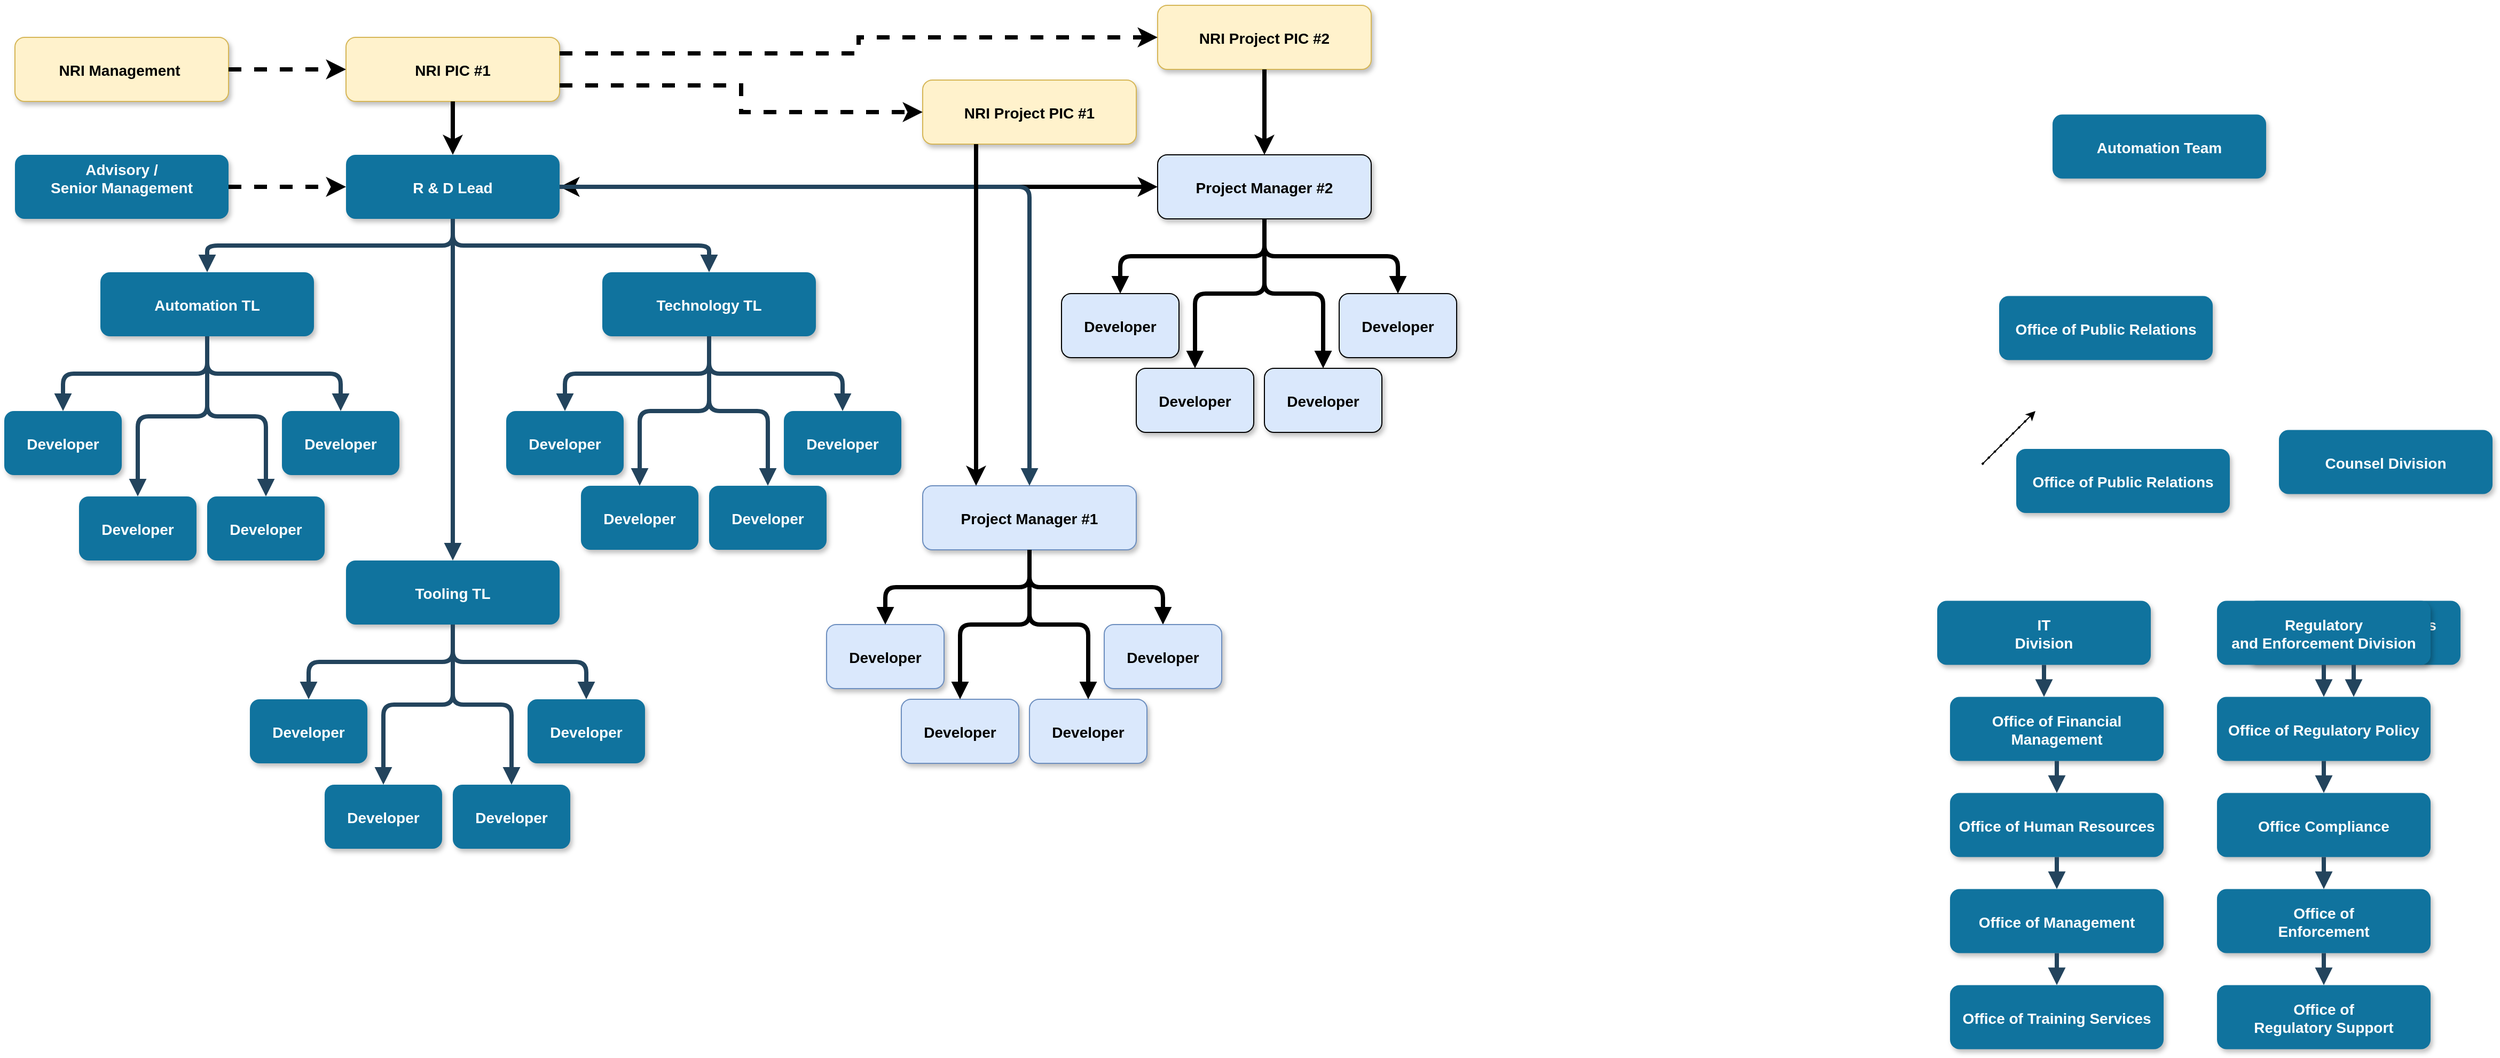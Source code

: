 <mxfile version="23.0.2" type="github">
  <diagram name="Page-1" id="97916047-d0de-89f5-080d-49f4d83e522f">
    <mxGraphModel dx="1500" dy="807" grid="1" gridSize="10" guides="1" tooltips="1" connect="1" arrows="1" fold="1" page="1" pageScale="1.5" pageWidth="1169" pageHeight="827" background="none" math="0" shadow="0">
      <root>
        <mxCell id="0" />
        <mxCell id="1" parent="0" />
        <mxCell id="D0tFQq6_KejYttDr2Z5K-110" value="" style="endArrow=classic;startArrow=classic;html=1;rounded=0;entryX=0;entryY=0.5;entryDx=0;entryDy=0;strokeWidth=4;exitX=1;exitY=0.5;exitDx=0;exitDy=0;" parent="1" source="2" target="D0tFQq6_KejYttDr2Z5K-99" edge="1">
          <mxGeometry width="50" height="50" relative="1" as="geometry">
            <mxPoint x="540" y="210" as="sourcePoint" />
            <mxPoint x="970" y="210" as="targetPoint" />
          </mxGeometry>
        </mxCell>
        <mxCell id="2" value="R &amp; D Lead" style="rounded=1;fillColor=#10739E;strokeColor=none;shadow=1;gradientColor=none;fontStyle=1;fontColor=#FFFFFF;fontSize=14;" parent="1" vertex="1">
          <mxGeometry x="330" y="170" width="200" height="60" as="geometry" />
        </mxCell>
        <mxCell id="3" value="Automation TL" style="rounded=1;fillColor=#10739E;strokeColor=none;shadow=1;gradientColor=none;fontStyle=1;fontColor=#FFFFFF;fontSize=14;" parent="1" vertex="1">
          <mxGeometry x="100" y="280" width="200" height="60" as="geometry" />
        </mxCell>
        <mxCell id="4" value="Automation Team" style="rounded=1;fillColor=#10739E;strokeColor=none;shadow=1;gradientColor=none;fontStyle=1;fontColor=#FFFFFF;fontSize=14;" parent="1" vertex="1">
          <mxGeometry x="1928" y="132.25" width="200" height="60" as="geometry" />
        </mxCell>
        <mxCell id="5" value="Office of Public Relations" style="rounded=1;fillColor=#10739E;strokeColor=none;shadow=1;gradientColor=none;fontStyle=1;fontColor=#FFFFFF;fontSize=14;" parent="1" vertex="1">
          <mxGeometry x="1894" y="445.5" width="200" height="60" as="geometry" />
        </mxCell>
        <mxCell id="6" value="Counsel Division" style="rounded=1;fillColor=#10739E;strokeColor=none;shadow=1;gradientColor=none;fontStyle=1;fontColor=#FFFFFF;fontSize=14;" parent="1" vertex="1">
          <mxGeometry x="2140" y="427.75" width="200" height="60" as="geometry" />
        </mxCell>
        <mxCell id="D0tFQq6_KejYttDr2Z5K-58" style="edgeStyle=orthogonalEdgeStyle;rounded=0;orthogonalLoop=1;jettySize=auto;html=1;exitX=1;exitY=0.5;exitDx=0;exitDy=0;entryX=0;entryY=0.5;entryDx=0;entryDy=0;strokeWidth=4;dashed=1;" parent="1" source="7" target="2" edge="1">
          <mxGeometry relative="1" as="geometry" />
        </mxCell>
        <mxCell id="7" value="Advisory / &#xa;Senior Management&#xa;" style="rounded=1;fillColor=#10739E;strokeColor=none;shadow=1;gradientColor=none;fontStyle=1;fontColor=#FFFFFF;fontSize=14;" parent="1" vertex="1">
          <mxGeometry x="20" y="170" width="200" height="60" as="geometry" />
        </mxCell>
        <mxCell id="8" value="Developer" style="rounded=1;fillColor=#10739E;strokeColor=none;shadow=1;gradientColor=none;fontStyle=1;fontColor=#FFFFFF;fontSize=14;" parent="1" vertex="1">
          <mxGeometry x="10" y="410" width="110" height="60" as="geometry" />
        </mxCell>
        <mxCell id="13" value="IT&#xa;Division" style="rounded=1;fillColor=#10739E;strokeColor=none;shadow=1;gradientColor=none;fontStyle=1;fontColor=#FFFFFF;fontSize=14;" parent="1" vertex="1">
          <mxGeometry x="1820" y="587.75" width="200" height="60" as="geometry" />
        </mxCell>
        <mxCell id="18" value="Management Programs &#xa;Division" style="rounded=1;fillColor=#10739E;strokeColor=none;shadow=1;gradientColor=none;fontStyle=1;fontColor=#FFFFFF;fontSize=14;" parent="1" vertex="1">
          <mxGeometry x="2110" y="587.75" width="200" height="60" as="geometry" />
        </mxCell>
        <mxCell id="19" value="Office of Financial &#xa;Management" style="rounded=1;fillColor=#10739E;strokeColor=none;shadow=1;gradientColor=none;fontStyle=1;fontColor=#FFFFFF;fontSize=14;" parent="1" vertex="1">
          <mxGeometry x="1832" y="677.75" width="200" height="60" as="geometry" />
        </mxCell>
        <mxCell id="20" value="Office of Human Resources" style="rounded=1;fillColor=#10739E;strokeColor=none;shadow=1;gradientColor=none;fontStyle=1;fontColor=#FFFFFF;fontSize=14;" parent="1" vertex="1">
          <mxGeometry x="1832" y="767.75" width="200" height="60" as="geometry" />
        </mxCell>
        <mxCell id="21" value="Office of Management " style="rounded=1;fillColor=#10739E;strokeColor=none;shadow=1;gradientColor=none;fontStyle=1;fontColor=#FFFFFF;fontSize=14;" parent="1" vertex="1">
          <mxGeometry x="1832" y="857.75" width="200" height="60" as="geometry" />
        </mxCell>
        <mxCell id="22" value="Office of Training Services" style="rounded=1;fillColor=#10739E;strokeColor=none;shadow=1;gradientColor=none;fontStyle=1;fontColor=#FFFFFF;fontSize=14;" parent="1" vertex="1">
          <mxGeometry x="1832" y="947.75" width="200" height="60" as="geometry" />
        </mxCell>
        <mxCell id="23" value="Regulatory &#xa;and Enforcement Division" style="rounded=1;fillColor=#10739E;strokeColor=none;shadow=1;gradientColor=none;fontStyle=1;fontColor=#FFFFFF;fontSize=14;" parent="1" vertex="1">
          <mxGeometry x="2082" y="587.75" width="200" height="60" as="geometry" />
        </mxCell>
        <mxCell id="24" value="Office of Regulatory Policy" style="rounded=1;fillColor=#10739E;strokeColor=none;shadow=1;gradientColor=none;fontStyle=1;fontColor=#FFFFFF;fontSize=14;" parent="1" vertex="1">
          <mxGeometry x="2082" y="677.75" width="200" height="60" as="geometry" />
        </mxCell>
        <mxCell id="25" value="Office Compliance" style="rounded=1;fillColor=#10739E;strokeColor=none;shadow=1;gradientColor=none;fontStyle=1;fontColor=#FFFFFF;fontSize=14;" parent="1" vertex="1">
          <mxGeometry x="2082" y="767.75" width="200" height="60" as="geometry" />
        </mxCell>
        <mxCell id="26" value="Office of &#xa;Enforcement" style="rounded=1;fillColor=#10739E;strokeColor=none;shadow=1;gradientColor=none;fontStyle=1;fontColor=#FFFFFF;fontSize=14;" parent="1" vertex="1">
          <mxGeometry x="2082" y="857.75" width="200" height="60" as="geometry" />
        </mxCell>
        <mxCell id="27" value="Office of&#xa; Regulatory Support" style="rounded=1;fillColor=#10739E;strokeColor=none;shadow=1;gradientColor=none;fontStyle=1;fontColor=#FFFFFF;fontSize=14;" parent="1" vertex="1">
          <mxGeometry x="2082" y="947.75" width="200" height="60" as="geometry" />
        </mxCell>
        <mxCell id="29" value="" style="edgeStyle=elbowEdgeStyle;elbow=vertical;strokeWidth=4;endArrow=block;endFill=1;fontStyle=1;strokeColor=#23445D;" parent="1" source="2" target="3" edge="1">
          <mxGeometry x="22" y="165.5" width="100" height="100" as="geometry">
            <mxPoint x="22" y="265.5" as="sourcePoint" />
            <mxPoint x="122" y="165.5" as="targetPoint" />
          </mxGeometry>
        </mxCell>
        <mxCell id="30" value="" style="edgeStyle=elbowEdgeStyle;elbow=vertical;strokeWidth=4;endArrow=block;endFill=1;fontStyle=1;strokeColor=#23445D;entryX=0.5;entryY=0;entryDx=0;entryDy=0;exitX=0.5;exitY=1;exitDx=0;exitDy=0;" parent="1" source="3" target="D0tFQq6_KejYttDr2Z5K-66" edge="1">
          <mxGeometry x="22" y="165.5" width="100" height="100" as="geometry">
            <mxPoint x="220" y="360" as="sourcePoint" />
            <mxPoint x="512" y="425.5" as="targetPoint" />
          </mxGeometry>
        </mxCell>
        <mxCell id="42" value="" style="edgeStyle=elbowEdgeStyle;elbow=vertical;strokeWidth=4;endArrow=block;endFill=1;fontStyle=1;strokeColor=#23445D;" parent="1" source="13" edge="1">
          <mxGeometry x="62" y="165.5" width="100" height="100" as="geometry">
            <mxPoint x="1330" y="237.75" as="sourcePoint" />
            <mxPoint x="1920" y="677.75" as="targetPoint" />
          </mxGeometry>
        </mxCell>
        <mxCell id="46" value="" style="edgeStyle=elbowEdgeStyle;elbow=vertical;strokeWidth=4;endArrow=block;endFill=1;fontStyle=1;strokeColor=#23445D;" parent="1" source="18" edge="1">
          <mxGeometry x="72" y="165.5" width="100" height="100" as="geometry">
            <mxPoint x="1340" y="237.75" as="sourcePoint" />
            <mxPoint x="2210" y="677.75" as="targetPoint" />
          </mxGeometry>
        </mxCell>
        <mxCell id="47" value="" style="edgeStyle=elbowEdgeStyle;elbow=vertical;strokeWidth=4;endArrow=block;endFill=1;fontStyle=1;strokeColor=#23445D;" parent="1" source="19" target="20" edge="1">
          <mxGeometry x="72" y="175.5" width="100" height="100" as="geometry">
            <mxPoint x="1062" y="247.75" as="sourcePoint" />
            <mxPoint x="1162" y="147.75" as="targetPoint" />
          </mxGeometry>
        </mxCell>
        <mxCell id="48" value="" style="edgeStyle=elbowEdgeStyle;elbow=vertical;strokeWidth=4;endArrow=block;endFill=1;fontStyle=1;strokeColor=#23445D;" parent="1" source="20" target="21" edge="1">
          <mxGeometry x="72" y="185.5" width="100" height="100" as="geometry">
            <mxPoint x="1062" y="257.75" as="sourcePoint" />
            <mxPoint x="1162" y="157.75" as="targetPoint" />
          </mxGeometry>
        </mxCell>
        <mxCell id="49" value="" style="edgeStyle=elbowEdgeStyle;elbow=vertical;strokeWidth=4;endArrow=block;endFill=1;fontStyle=1;strokeColor=#23445D;" parent="1" source="21" target="22" edge="1">
          <mxGeometry x="72" y="195.5" width="100" height="100" as="geometry">
            <mxPoint x="1062" y="267.75" as="sourcePoint" />
            <mxPoint x="1162" y="167.75" as="targetPoint" />
          </mxGeometry>
        </mxCell>
        <mxCell id="50" value="" style="edgeStyle=elbowEdgeStyle;elbow=vertical;strokeWidth=4;endArrow=block;endFill=1;fontStyle=1;strokeColor=#23445D;" parent="1" source="23" target="24" edge="1">
          <mxGeometry x="72" y="165.5" width="100" height="100" as="geometry">
            <mxPoint x="1062" y="237.75" as="sourcePoint" />
            <mxPoint x="1162" y="137.75" as="targetPoint" />
          </mxGeometry>
        </mxCell>
        <mxCell id="51" value="" style="edgeStyle=elbowEdgeStyle;elbow=vertical;strokeWidth=4;endArrow=block;endFill=1;fontStyle=1;strokeColor=#23445D;" parent="1" source="24" target="25" edge="1">
          <mxGeometry x="72" y="175.5" width="100" height="100" as="geometry">
            <mxPoint x="1062" y="247.75" as="sourcePoint" />
            <mxPoint x="1162" y="147.75" as="targetPoint" />
          </mxGeometry>
        </mxCell>
        <mxCell id="52" value="" style="edgeStyle=elbowEdgeStyle;elbow=vertical;strokeWidth=4;endArrow=block;endFill=1;fontStyle=1;strokeColor=#23445D;" parent="1" source="25" target="26" edge="1">
          <mxGeometry x="72" y="185.5" width="100" height="100" as="geometry">
            <mxPoint x="1062" y="257.75" as="sourcePoint" />
            <mxPoint x="1162" y="157.75" as="targetPoint" />
          </mxGeometry>
        </mxCell>
        <mxCell id="53" value="" style="edgeStyle=elbowEdgeStyle;elbow=vertical;strokeWidth=4;endArrow=block;endFill=1;fontStyle=1;strokeColor=#23445D;" parent="1" source="26" target="27" edge="1">
          <mxGeometry x="72" y="195.5" width="100" height="100" as="geometry">
            <mxPoint x="1062" y="267.75" as="sourcePoint" />
            <mxPoint x="1162" y="167.75" as="targetPoint" />
          </mxGeometry>
        </mxCell>
        <mxCell id="D0tFQq6_KejYttDr2Z5K-56" value="" style="endArrow=classic;html=1;rounded=0;" parent="1" edge="1">
          <mxGeometry width="50" height="50" relative="1" as="geometry">
            <mxPoint x="1862" y="460" as="sourcePoint" />
            <mxPoint x="1912" y="410" as="targetPoint" />
          </mxGeometry>
        </mxCell>
        <mxCell id="D0tFQq6_KejYttDr2Z5K-57" value="" style="endArrow=none;dashed=1;html=1;dashPattern=1 3;strokeWidth=2;rounded=0;" parent="1" edge="1">
          <mxGeometry width="50" height="50" relative="1" as="geometry">
            <mxPoint x="1862" y="460" as="sourcePoint" />
            <mxPoint x="1912" y="410" as="targetPoint" />
          </mxGeometry>
        </mxCell>
        <mxCell id="D0tFQq6_KejYttDr2Z5K-60" value="Office of Public Relations" style="rounded=1;fillColor=#10739E;strokeColor=none;shadow=1;gradientColor=none;fontStyle=1;fontColor=#FFFFFF;fontSize=14;" parent="1" vertex="1">
          <mxGeometry x="1878" y="302.25" width="200" height="60" as="geometry" />
        </mxCell>
        <mxCell id="D0tFQq6_KejYttDr2Z5K-63" value="Developer" style="rounded=1;fillColor=#10739E;strokeColor=none;shadow=1;gradientColor=none;fontStyle=1;fontColor=#FFFFFF;fontSize=14;" parent="1" vertex="1">
          <mxGeometry x="80" y="490" width="110" height="60" as="geometry" />
        </mxCell>
        <mxCell id="D0tFQq6_KejYttDr2Z5K-64" value="Developer" style="rounded=1;fillColor=#10739E;strokeColor=none;shadow=1;gradientColor=none;fontStyle=1;fontColor=#FFFFFF;fontSize=14;" parent="1" vertex="1">
          <mxGeometry x="200" y="490" width="110" height="60" as="geometry" />
        </mxCell>
        <mxCell id="D0tFQq6_KejYttDr2Z5K-66" value="Developer" style="rounded=1;fillColor=#10739E;strokeColor=none;shadow=1;gradientColor=none;fontStyle=1;fontColor=#FFFFFF;fontSize=14;" parent="1" vertex="1">
          <mxGeometry x="270" y="410" width="110" height="60" as="geometry" />
        </mxCell>
        <mxCell id="D0tFQq6_KejYttDr2Z5K-67" value="" style="edgeStyle=elbowEdgeStyle;elbow=vertical;strokeWidth=4;endArrow=block;endFill=1;fontStyle=1;strokeColor=#23445D;entryX=0.5;entryY=0;entryDx=0;entryDy=0;exitX=0.5;exitY=1;exitDx=0;exitDy=0;" parent="1" source="3" target="D0tFQq6_KejYttDr2Z5K-64" edge="1">
          <mxGeometry x="22" y="165.5" width="100" height="100" as="geometry">
            <mxPoint x="190" y="350" as="sourcePoint" />
            <mxPoint x="437" y="420" as="targetPoint" />
          </mxGeometry>
        </mxCell>
        <mxCell id="D0tFQq6_KejYttDr2Z5K-68" value="" style="edgeStyle=elbowEdgeStyle;elbow=vertical;strokeWidth=4;endArrow=block;endFill=1;fontStyle=1;strokeColor=#23445D;entryX=0.5;entryY=0;entryDx=0;entryDy=0;exitX=0.5;exitY=1;exitDx=0;exitDy=0;" parent="1" source="3" target="D0tFQq6_KejYttDr2Z5K-63" edge="1">
          <mxGeometry x="22" y="165.5" width="100" height="100" as="geometry">
            <mxPoint x="-40" y="340" as="sourcePoint" />
            <mxPoint x="207" y="410" as="targetPoint" />
          </mxGeometry>
        </mxCell>
        <mxCell id="D0tFQq6_KejYttDr2Z5K-69" value="" style="edgeStyle=elbowEdgeStyle;elbow=vertical;strokeWidth=4;endArrow=block;endFill=1;fontStyle=1;strokeColor=#23445D;entryX=0.5;entryY=0;entryDx=0;entryDy=0;exitX=0.5;exitY=1;exitDx=0;exitDy=0;" parent="1" source="3" target="8" edge="1">
          <mxGeometry x="22" y="165.5" width="100" height="100" as="geometry">
            <mxPoint x="200" y="340" as="sourcePoint" />
            <mxPoint x="447" y="410" as="targetPoint" />
          </mxGeometry>
        </mxCell>
        <mxCell id="D0tFQq6_KejYttDr2Z5K-70" value="Tooling TL" style="rounded=1;fillColor=#10739E;strokeColor=none;shadow=1;gradientColor=none;fontStyle=1;fontColor=#FFFFFF;fontSize=14;" parent="1" vertex="1">
          <mxGeometry x="330" y="550" width="200" height="60" as="geometry" />
        </mxCell>
        <mxCell id="D0tFQq6_KejYttDr2Z5K-71" value="Developer" style="rounded=1;fillColor=#10739E;strokeColor=none;shadow=1;gradientColor=none;fontStyle=1;fontColor=#FFFFFF;fontSize=14;" parent="1" vertex="1">
          <mxGeometry x="240" y="680" width="110" height="60" as="geometry" />
        </mxCell>
        <mxCell id="D0tFQq6_KejYttDr2Z5K-72" value="" style="edgeStyle=elbowEdgeStyle;elbow=vertical;strokeWidth=4;endArrow=block;endFill=1;fontStyle=1;strokeColor=#23445D;exitX=0.5;exitY=1;exitDx=0;exitDy=0;" parent="1" source="2" target="D0tFQq6_KejYttDr2Z5K-70" edge="1">
          <mxGeometry x="22" y="165.5" width="100" height="100" as="geometry">
            <mxPoint x="950" y="265.5" as="sourcePoint" />
            <mxPoint x="612" y="165" as="targetPoint" />
          </mxGeometry>
        </mxCell>
        <mxCell id="D0tFQq6_KejYttDr2Z5K-73" value="" style="edgeStyle=elbowEdgeStyle;elbow=vertical;strokeWidth=4;endArrow=block;endFill=1;fontStyle=1;strokeColor=#23445D;entryX=0.5;entryY=0;entryDx=0;entryDy=0;exitX=0.5;exitY=1;exitDx=0;exitDy=0;" parent="1" source="D0tFQq6_KejYttDr2Z5K-70" target="D0tFQq6_KejYttDr2Z5K-76" edge="1">
          <mxGeometry x="22" y="165.5" width="100" height="100" as="geometry">
            <mxPoint x="450" y="630" as="sourcePoint" />
            <mxPoint x="742" y="695.5" as="targetPoint" />
          </mxGeometry>
        </mxCell>
        <mxCell id="D0tFQq6_KejYttDr2Z5K-74" value="Developer" style="rounded=1;fillColor=#10739E;strokeColor=none;shadow=1;gradientColor=none;fontStyle=1;fontColor=#FFFFFF;fontSize=14;" parent="1" vertex="1">
          <mxGeometry x="310" y="760" width="110" height="60" as="geometry" />
        </mxCell>
        <mxCell id="D0tFQq6_KejYttDr2Z5K-75" value="Developer" style="rounded=1;fillColor=#10739E;strokeColor=none;shadow=1;gradientColor=none;fontStyle=1;fontColor=#FFFFFF;fontSize=14;" parent="1" vertex="1">
          <mxGeometry x="430" y="760" width="110" height="60" as="geometry" />
        </mxCell>
        <mxCell id="D0tFQq6_KejYttDr2Z5K-76" value="Developer" style="rounded=1;fillColor=#10739E;strokeColor=none;shadow=1;gradientColor=none;fontStyle=1;fontColor=#FFFFFF;fontSize=14;" parent="1" vertex="1">
          <mxGeometry x="500" y="680" width="110" height="60" as="geometry" />
        </mxCell>
        <mxCell id="D0tFQq6_KejYttDr2Z5K-77" value="" style="edgeStyle=elbowEdgeStyle;elbow=vertical;strokeWidth=4;endArrow=block;endFill=1;fontStyle=1;strokeColor=#23445D;entryX=0.5;entryY=0;entryDx=0;entryDy=0;exitX=0.5;exitY=1;exitDx=0;exitDy=0;" parent="1" source="D0tFQq6_KejYttDr2Z5K-70" target="D0tFQq6_KejYttDr2Z5K-75" edge="1">
          <mxGeometry x="22" y="165.5" width="100" height="100" as="geometry">
            <mxPoint x="420" y="620" as="sourcePoint" />
            <mxPoint x="667" y="690" as="targetPoint" />
          </mxGeometry>
        </mxCell>
        <mxCell id="D0tFQq6_KejYttDr2Z5K-78" value="" style="edgeStyle=elbowEdgeStyle;elbow=vertical;strokeWidth=4;endArrow=block;endFill=1;fontStyle=1;strokeColor=#23445D;entryX=0.5;entryY=0;entryDx=0;entryDy=0;exitX=0.5;exitY=1;exitDx=0;exitDy=0;" parent="1" source="D0tFQq6_KejYttDr2Z5K-70" target="D0tFQq6_KejYttDr2Z5K-74" edge="1">
          <mxGeometry x="22" y="165.5" width="100" height="100" as="geometry">
            <mxPoint x="190" y="610" as="sourcePoint" />
            <mxPoint x="437" y="680" as="targetPoint" />
          </mxGeometry>
        </mxCell>
        <mxCell id="D0tFQq6_KejYttDr2Z5K-79" value="" style="edgeStyle=elbowEdgeStyle;elbow=vertical;strokeWidth=4;endArrow=block;endFill=1;fontStyle=1;strokeColor=#23445D;entryX=0.5;entryY=0;entryDx=0;entryDy=0;exitX=0.5;exitY=1;exitDx=0;exitDy=0;" parent="1" source="D0tFQq6_KejYttDr2Z5K-70" target="D0tFQq6_KejYttDr2Z5K-71" edge="1">
          <mxGeometry x="22" y="165.5" width="100" height="100" as="geometry">
            <mxPoint x="430" y="610" as="sourcePoint" />
            <mxPoint x="677" y="680" as="targetPoint" />
          </mxGeometry>
        </mxCell>
        <mxCell id="D0tFQq6_KejYttDr2Z5K-80" value="Technology TL" style="rounded=1;fillColor=#10739E;strokeColor=none;shadow=1;gradientColor=none;fontStyle=1;fontColor=#FFFFFF;fontSize=14;" parent="1" vertex="1">
          <mxGeometry x="570" y="280" width="200" height="60" as="geometry" />
        </mxCell>
        <mxCell id="D0tFQq6_KejYttDr2Z5K-81" value="Developer" style="rounded=1;fillColor=#10739E;strokeColor=none;shadow=1;gradientColor=none;fontStyle=1;fontColor=#FFFFFF;fontSize=14;" parent="1" vertex="1">
          <mxGeometry x="480" y="410" width="110" height="60" as="geometry" />
        </mxCell>
        <mxCell id="D0tFQq6_KejYttDr2Z5K-82" value="" style="edgeStyle=elbowEdgeStyle;elbow=vertical;strokeWidth=4;endArrow=block;endFill=1;fontStyle=1;strokeColor=#23445D;exitX=0.5;exitY=1;exitDx=0;exitDy=0;" parent="1" source="2" target="D0tFQq6_KejYttDr2Z5K-80" edge="1">
          <mxGeometry x="22" y="165.5" width="100" height="100" as="geometry">
            <mxPoint x="1160" y="266" as="sourcePoint" />
            <mxPoint x="822" y="165.5" as="targetPoint" />
          </mxGeometry>
        </mxCell>
        <mxCell id="D0tFQq6_KejYttDr2Z5K-83" value="" style="edgeStyle=elbowEdgeStyle;elbow=vertical;strokeWidth=4;endArrow=block;endFill=1;fontStyle=1;strokeColor=#23445D;entryX=0.5;entryY=0;entryDx=0;entryDy=0;exitX=0.5;exitY=1;exitDx=0;exitDy=0;" parent="1" source="D0tFQq6_KejYttDr2Z5K-80" target="D0tFQq6_KejYttDr2Z5K-86" edge="1">
          <mxGeometry x="22" y="165.5" width="100" height="100" as="geometry">
            <mxPoint x="690" y="360" as="sourcePoint" />
            <mxPoint x="982" y="425.5" as="targetPoint" />
          </mxGeometry>
        </mxCell>
        <mxCell id="D0tFQq6_KejYttDr2Z5K-84" value="Developer" style="rounded=1;fillColor=#10739E;strokeColor=none;shadow=1;gradientColor=none;fontStyle=1;fontColor=#FFFFFF;fontSize=14;" parent="1" vertex="1">
          <mxGeometry x="550" y="480" width="110" height="60" as="geometry" />
        </mxCell>
        <mxCell id="D0tFQq6_KejYttDr2Z5K-85" value="Developer" style="rounded=1;fillColor=#10739E;strokeColor=none;shadow=1;gradientColor=none;fontStyle=1;fontColor=#FFFFFF;fontSize=14;" parent="1" vertex="1">
          <mxGeometry x="670" y="480" width="110" height="60" as="geometry" />
        </mxCell>
        <mxCell id="D0tFQq6_KejYttDr2Z5K-86" value="Developer" style="rounded=1;fillColor=#10739E;strokeColor=none;shadow=1;gradientColor=none;fontStyle=1;fontColor=#FFFFFF;fontSize=14;" parent="1" vertex="1">
          <mxGeometry x="740" y="410" width="110" height="60" as="geometry" />
        </mxCell>
        <mxCell id="D0tFQq6_KejYttDr2Z5K-87" value="" style="edgeStyle=elbowEdgeStyle;elbow=vertical;strokeWidth=4;endArrow=block;endFill=1;fontStyle=1;strokeColor=#23445D;entryX=0.5;entryY=0;entryDx=0;entryDy=0;exitX=0.5;exitY=1;exitDx=0;exitDy=0;" parent="1" source="D0tFQq6_KejYttDr2Z5K-80" target="D0tFQq6_KejYttDr2Z5K-85" edge="1">
          <mxGeometry x="22" y="165.5" width="100" height="100" as="geometry">
            <mxPoint x="660" y="350" as="sourcePoint" />
            <mxPoint x="907" y="420" as="targetPoint" />
          </mxGeometry>
        </mxCell>
        <mxCell id="D0tFQq6_KejYttDr2Z5K-88" value="" style="edgeStyle=elbowEdgeStyle;elbow=vertical;strokeWidth=4;endArrow=block;endFill=1;fontStyle=1;strokeColor=#23445D;entryX=0.5;entryY=0;entryDx=0;entryDy=0;exitX=0.5;exitY=1;exitDx=0;exitDy=0;" parent="1" source="D0tFQq6_KejYttDr2Z5K-80" target="D0tFQq6_KejYttDr2Z5K-84" edge="1">
          <mxGeometry x="22" y="165.5" width="100" height="100" as="geometry">
            <mxPoint x="430" y="340" as="sourcePoint" />
            <mxPoint x="677" y="410" as="targetPoint" />
          </mxGeometry>
        </mxCell>
        <mxCell id="D0tFQq6_KejYttDr2Z5K-89" value="" style="edgeStyle=elbowEdgeStyle;elbow=vertical;strokeWidth=4;endArrow=block;endFill=1;fontStyle=1;strokeColor=#23445D;entryX=0.5;entryY=0;entryDx=0;entryDy=0;exitX=0.5;exitY=1;exitDx=0;exitDy=0;" parent="1" source="D0tFQq6_KejYttDr2Z5K-80" target="D0tFQq6_KejYttDr2Z5K-81" edge="1">
          <mxGeometry x="22" y="165.5" width="100" height="100" as="geometry">
            <mxPoint x="670" y="340" as="sourcePoint" />
            <mxPoint x="917" y="410" as="targetPoint" />
          </mxGeometry>
        </mxCell>
        <mxCell id="D0tFQq6_KejYttDr2Z5K-90" value="Project Manager #1" style="rounded=1;fillColor=#dae8fc;strokeColor=#6c8ebf;shadow=1;fontStyle=1;fontSize=14;" parent="1" vertex="1">
          <mxGeometry x="870" y="480" width="200" height="60" as="geometry" />
        </mxCell>
        <mxCell id="D0tFQq6_KejYttDr2Z5K-91" value="Developer" style="rounded=1;fillColor=#dae8fc;strokeColor=#6c8ebf;shadow=1;fontStyle=1;fontSize=14;" parent="1" vertex="1">
          <mxGeometry x="780" y="610" width="110" height="60" as="geometry" />
        </mxCell>
        <mxCell id="D0tFQq6_KejYttDr2Z5K-92" value="" style="edgeStyle=elbowEdgeStyle;elbow=vertical;strokeWidth=4;endArrow=block;endFill=1;fontStyle=1;strokeColor=#000000;entryX=0.5;entryY=0;entryDx=0;entryDy=0;exitX=0.5;exitY=1;exitDx=0;exitDy=0;fillColor=#dae8fc;" parent="1" source="D0tFQq6_KejYttDr2Z5K-90" target="D0tFQq6_KejYttDr2Z5K-95" edge="1">
          <mxGeometry x="22" y="165.5" width="100" height="100" as="geometry">
            <mxPoint x="990" y="560" as="sourcePoint" />
            <mxPoint x="1282" y="625.5" as="targetPoint" />
          </mxGeometry>
        </mxCell>
        <mxCell id="D0tFQq6_KejYttDr2Z5K-93" value="Developer" style="rounded=1;fillColor=#dae8fc;strokeColor=#6c8ebf;shadow=1;fontStyle=1;fontSize=14;" parent="1" vertex="1">
          <mxGeometry x="850" y="680" width="110" height="60" as="geometry" />
        </mxCell>
        <mxCell id="D0tFQq6_KejYttDr2Z5K-94" value="Developer" style="rounded=1;fillColor=#dae8fc;strokeColor=#6c8ebf;shadow=1;fontStyle=1;fontSize=14;" parent="1" vertex="1">
          <mxGeometry x="970" y="680" width="110" height="60" as="geometry" />
        </mxCell>
        <mxCell id="D0tFQq6_KejYttDr2Z5K-95" value="Developer" style="rounded=1;fillColor=#dae8fc;strokeColor=#6c8ebf;shadow=1;fontStyle=1;fontSize=14;" parent="1" vertex="1">
          <mxGeometry x="1040" y="610" width="110" height="60" as="geometry" />
        </mxCell>
        <mxCell id="D0tFQq6_KejYttDr2Z5K-96" value="" style="edgeStyle=elbowEdgeStyle;elbow=vertical;strokeWidth=4;endArrow=block;endFill=1;fontStyle=1;strokeColor=#000000;entryX=0.5;entryY=0;entryDx=0;entryDy=0;exitX=0.5;exitY=1;exitDx=0;exitDy=0;fillColor=#dae8fc;" parent="1" source="D0tFQq6_KejYttDr2Z5K-90" target="D0tFQq6_KejYttDr2Z5K-94" edge="1">
          <mxGeometry x="22" y="165.5" width="100" height="100" as="geometry">
            <mxPoint x="960" y="550" as="sourcePoint" />
            <mxPoint x="1207" y="620" as="targetPoint" />
          </mxGeometry>
        </mxCell>
        <mxCell id="D0tFQq6_KejYttDr2Z5K-97" value="" style="edgeStyle=elbowEdgeStyle;elbow=vertical;strokeWidth=4;endArrow=block;endFill=1;fontStyle=1;strokeColor=#000000;entryX=0.5;entryY=0;entryDx=0;entryDy=0;exitX=0.5;exitY=1;exitDx=0;exitDy=0;fillColor=#dae8fc;" parent="1" source="D0tFQq6_KejYttDr2Z5K-90" target="D0tFQq6_KejYttDr2Z5K-93" edge="1">
          <mxGeometry x="22" y="165.5" width="100" height="100" as="geometry">
            <mxPoint x="730" y="540" as="sourcePoint" />
            <mxPoint x="977" y="610" as="targetPoint" />
          </mxGeometry>
        </mxCell>
        <mxCell id="D0tFQq6_KejYttDr2Z5K-98" value="" style="edgeStyle=elbowEdgeStyle;elbow=vertical;strokeWidth=4;endArrow=block;endFill=1;fontStyle=1;strokeColor=#000000;entryX=0.5;entryY=0;entryDx=0;entryDy=0;exitX=0.5;exitY=1;exitDx=0;exitDy=0;fillColor=#dae8fc;" parent="1" source="D0tFQq6_KejYttDr2Z5K-90" target="D0tFQq6_KejYttDr2Z5K-91" edge="1">
          <mxGeometry x="22" y="165.5" width="100" height="100" as="geometry">
            <mxPoint x="970" y="540" as="sourcePoint" />
            <mxPoint x="1217" y="610" as="targetPoint" />
          </mxGeometry>
        </mxCell>
        <mxCell id="D0tFQq6_KejYttDr2Z5K-99" value="Project Manager #2" style="rounded=1;fillColor=#dae8fc;strokeColor=#000000;shadow=1;fontStyle=1;fontSize=14;" parent="1" vertex="1">
          <mxGeometry x="1090" y="170" width="200" height="60" as="geometry" />
        </mxCell>
        <mxCell id="D0tFQq6_KejYttDr2Z5K-100" value="Developer" style="rounded=1;fillColor=#dae8fc;strokeColor=#000000;shadow=1;fontStyle=1;fontSize=14;" parent="1" vertex="1">
          <mxGeometry x="1000" y="300" width="110" height="60" as="geometry" />
        </mxCell>
        <mxCell id="D0tFQq6_KejYttDr2Z5K-101" value="" style="edgeStyle=elbowEdgeStyle;elbow=vertical;strokeWidth=4;endArrow=block;endFill=1;fontStyle=1;strokeColor=#000000;entryX=0.5;entryY=0;entryDx=0;entryDy=0;exitX=0.5;exitY=1;exitDx=0;exitDy=0;fillColor=#dae8fc;" parent="1" source="D0tFQq6_KejYttDr2Z5K-99" target="D0tFQq6_KejYttDr2Z5K-104" edge="1">
          <mxGeometry x="22" y="165.5" width="100" height="100" as="geometry">
            <mxPoint x="1210" y="250" as="sourcePoint" />
            <mxPoint x="1502" y="315.5" as="targetPoint" />
          </mxGeometry>
        </mxCell>
        <mxCell id="D0tFQq6_KejYttDr2Z5K-102" value="Developer" style="rounded=1;fillColor=#dae8fc;strokeColor=#000000;shadow=1;fontStyle=1;fontSize=14;" parent="1" vertex="1">
          <mxGeometry x="1070" y="370" width="110" height="60" as="geometry" />
        </mxCell>
        <mxCell id="D0tFQq6_KejYttDr2Z5K-103" value="Developer" style="rounded=1;fillColor=#dae8fc;strokeColor=#000000;shadow=1;fontStyle=1;fontSize=14;" parent="1" vertex="1">
          <mxGeometry x="1190" y="370" width="110" height="60" as="geometry" />
        </mxCell>
        <mxCell id="D0tFQq6_KejYttDr2Z5K-104" value="Developer" style="rounded=1;fillColor=#dae8fc;strokeColor=#000000;shadow=1;fontStyle=1;fontSize=14;" parent="1" vertex="1">
          <mxGeometry x="1260" y="300" width="110" height="60" as="geometry" />
        </mxCell>
        <mxCell id="D0tFQq6_KejYttDr2Z5K-105" value="" style="edgeStyle=elbowEdgeStyle;elbow=vertical;strokeWidth=4;endArrow=block;endFill=1;fontStyle=1;strokeColor=#000000;entryX=0.5;entryY=0;entryDx=0;entryDy=0;exitX=0.5;exitY=1;exitDx=0;exitDy=0;fillColor=#dae8fc;" parent="1" source="D0tFQq6_KejYttDr2Z5K-99" target="D0tFQq6_KejYttDr2Z5K-103" edge="1">
          <mxGeometry x="22" y="165.5" width="100" height="100" as="geometry">
            <mxPoint x="1180" y="240" as="sourcePoint" />
            <mxPoint x="1427" y="310" as="targetPoint" />
          </mxGeometry>
        </mxCell>
        <mxCell id="D0tFQq6_KejYttDr2Z5K-106" value="" style="edgeStyle=elbowEdgeStyle;elbow=vertical;strokeWidth=4;endArrow=block;endFill=1;fontStyle=1;strokeColor=#000000;entryX=0.5;entryY=0;entryDx=0;entryDy=0;exitX=0.5;exitY=1;exitDx=0;exitDy=0;fillColor=#dae8fc;" parent="1" source="D0tFQq6_KejYttDr2Z5K-99" target="D0tFQq6_KejYttDr2Z5K-102" edge="1">
          <mxGeometry x="22" y="165.5" width="100" height="100" as="geometry">
            <mxPoint x="950" y="230" as="sourcePoint" />
            <mxPoint x="1197" y="300" as="targetPoint" />
          </mxGeometry>
        </mxCell>
        <mxCell id="D0tFQq6_KejYttDr2Z5K-107" value="" style="edgeStyle=elbowEdgeStyle;elbow=vertical;strokeWidth=4;endArrow=block;endFill=1;fontStyle=1;strokeColor=#000000;entryX=0.5;entryY=0;entryDx=0;entryDy=0;exitX=0.5;exitY=1;exitDx=0;exitDy=0;fillColor=#dae8fc;" parent="1" source="D0tFQq6_KejYttDr2Z5K-99" target="D0tFQq6_KejYttDr2Z5K-100" edge="1">
          <mxGeometry x="22" y="165.5" width="100" height="100" as="geometry">
            <mxPoint x="1190" y="230" as="sourcePoint" />
            <mxPoint x="1437" y="300" as="targetPoint" />
          </mxGeometry>
        </mxCell>
        <mxCell id="D0tFQq6_KejYttDr2Z5K-114" value="" style="edgeStyle=elbowEdgeStyle;elbow=vertical;strokeWidth=4;endArrow=block;endFill=1;fontStyle=1;strokeColor=#23445D;exitX=1;exitY=0.5;exitDx=0;exitDy=0;entryX=0.5;entryY=0;entryDx=0;entryDy=0;" parent="1" source="2" target="D0tFQq6_KejYttDr2Z5K-90" edge="1">
          <mxGeometry x="22" y="165.5" width="100" height="100" as="geometry">
            <mxPoint x="810" y="230" as="sourcePoint" />
            <mxPoint x="1050" y="280" as="targetPoint" />
            <Array as="points">
              <mxPoint x="860" y="200" />
            </Array>
          </mxGeometry>
        </mxCell>
        <mxCell id="D0tFQq6_KejYttDr2Z5K-115" value="NRI PIC #1" style="rounded=1;fillColor=#fff2cc;strokeColor=#d6b656;shadow=1;fontStyle=1;fontSize=14;" parent="1" vertex="1">
          <mxGeometry x="330" y="60" width="200" height="60" as="geometry" />
        </mxCell>
        <mxCell id="D0tFQq6_KejYttDr2Z5K-116" value="NRI Management " style="rounded=1;fillColor=#fff2cc;strokeColor=#d6b656;shadow=1;fontStyle=1;fontSize=14;" parent="1" vertex="1">
          <mxGeometry x="20" y="60" width="200" height="60" as="geometry" />
        </mxCell>
        <mxCell id="D0tFQq6_KejYttDr2Z5K-117" style="edgeStyle=orthogonalEdgeStyle;rounded=0;orthogonalLoop=1;jettySize=auto;html=1;strokeWidth=4;dashed=1;entryX=0;entryY=0.5;entryDx=0;entryDy=0;exitX=1;exitY=0.5;exitDx=0;exitDy=0;" parent="1" source="D0tFQq6_KejYttDr2Z5K-116" target="D0tFQq6_KejYttDr2Z5K-115" edge="1">
          <mxGeometry relative="1" as="geometry">
            <mxPoint x="240" y="120" as="sourcePoint" />
            <mxPoint x="280" y="100" as="targetPoint" />
          </mxGeometry>
        </mxCell>
        <mxCell id="D0tFQq6_KejYttDr2Z5K-118" style="edgeStyle=orthogonalEdgeStyle;rounded=0;orthogonalLoop=1;jettySize=auto;html=1;exitX=0.5;exitY=1;exitDx=0;exitDy=0;entryX=0.5;entryY=0;entryDx=0;entryDy=0;strokeWidth=4;" parent="1" source="D0tFQq6_KejYttDr2Z5K-115" target="2" edge="1">
          <mxGeometry relative="1" as="geometry">
            <mxPoint x="240" y="220" as="sourcePoint" />
            <mxPoint x="350" y="220" as="targetPoint" />
          </mxGeometry>
        </mxCell>
        <mxCell id="D0tFQq6_KejYttDr2Z5K-119" value="NRI Project PIC #2" style="rounded=1;fillColor=#fff2cc;strokeColor=#d6b656;shadow=1;fontStyle=1;fontSize=14;" parent="1" vertex="1">
          <mxGeometry x="1090" y="30" width="200" height="60" as="geometry" />
        </mxCell>
        <mxCell id="D0tFQq6_KejYttDr2Z5K-120" value="NRI Project PIC #1" style="rounded=1;fillColor=#fff2cc;strokeColor=#d6b656;shadow=1;fontStyle=1;fontSize=14;" parent="1" vertex="1">
          <mxGeometry x="870" y="100" width="200" height="60" as="geometry" />
        </mxCell>
        <mxCell id="D0tFQq6_KejYttDr2Z5K-122" style="edgeStyle=orthogonalEdgeStyle;rounded=0;orthogonalLoop=1;jettySize=auto;html=1;exitX=0.5;exitY=1;exitDx=0;exitDy=0;entryX=0.5;entryY=0;entryDx=0;entryDy=0;strokeWidth=4;" parent="1" source="D0tFQq6_KejYttDr2Z5K-119" target="D0tFQq6_KejYttDr2Z5K-99" edge="1">
          <mxGeometry relative="1" as="geometry">
            <mxPoint x="570" y="140" as="sourcePoint" />
            <mxPoint x="570" y="190" as="targetPoint" />
          </mxGeometry>
        </mxCell>
        <mxCell id="D0tFQq6_KejYttDr2Z5K-123" style="edgeStyle=orthogonalEdgeStyle;rounded=0;orthogonalLoop=1;jettySize=auto;html=1;entryX=0.25;entryY=0;entryDx=0;entryDy=0;strokeWidth=4;exitX=0.25;exitY=1;exitDx=0;exitDy=0;" parent="1" source="D0tFQq6_KejYttDr2Z5K-120" target="D0tFQq6_KejYttDr2Z5K-90" edge="1">
          <mxGeometry relative="1" as="geometry">
            <mxPoint x="920" y="170" as="sourcePoint" />
            <mxPoint x="1141" y="180" as="targetPoint" />
          </mxGeometry>
        </mxCell>
        <mxCell id="D0tFQq6_KejYttDr2Z5K-124" style="edgeStyle=orthogonalEdgeStyle;rounded=0;orthogonalLoop=1;jettySize=auto;html=1;strokeWidth=4;dashed=1;entryX=0;entryY=0.5;entryDx=0;entryDy=0;exitX=1;exitY=0.75;exitDx=0;exitDy=0;" parent="1" source="D0tFQq6_KejYttDr2Z5K-115" target="D0tFQq6_KejYttDr2Z5K-120" edge="1">
          <mxGeometry relative="1" as="geometry">
            <mxPoint x="230" y="100" as="sourcePoint" />
            <mxPoint x="340" y="100" as="targetPoint" />
          </mxGeometry>
        </mxCell>
        <mxCell id="D0tFQq6_KejYttDr2Z5K-125" style="edgeStyle=orthogonalEdgeStyle;rounded=0;orthogonalLoop=1;jettySize=auto;html=1;strokeWidth=4;dashed=1;entryX=0;entryY=0.5;entryDx=0;entryDy=0;exitX=1;exitY=0.25;exitDx=0;exitDy=0;" parent="1" source="D0tFQq6_KejYttDr2Z5K-115" target="D0tFQq6_KejYttDr2Z5K-119" edge="1">
          <mxGeometry relative="1" as="geometry">
            <mxPoint x="540" y="100" as="sourcePoint" />
            <mxPoint x="880" y="140" as="targetPoint" />
          </mxGeometry>
        </mxCell>
      </root>
    </mxGraphModel>
  </diagram>
</mxfile>
